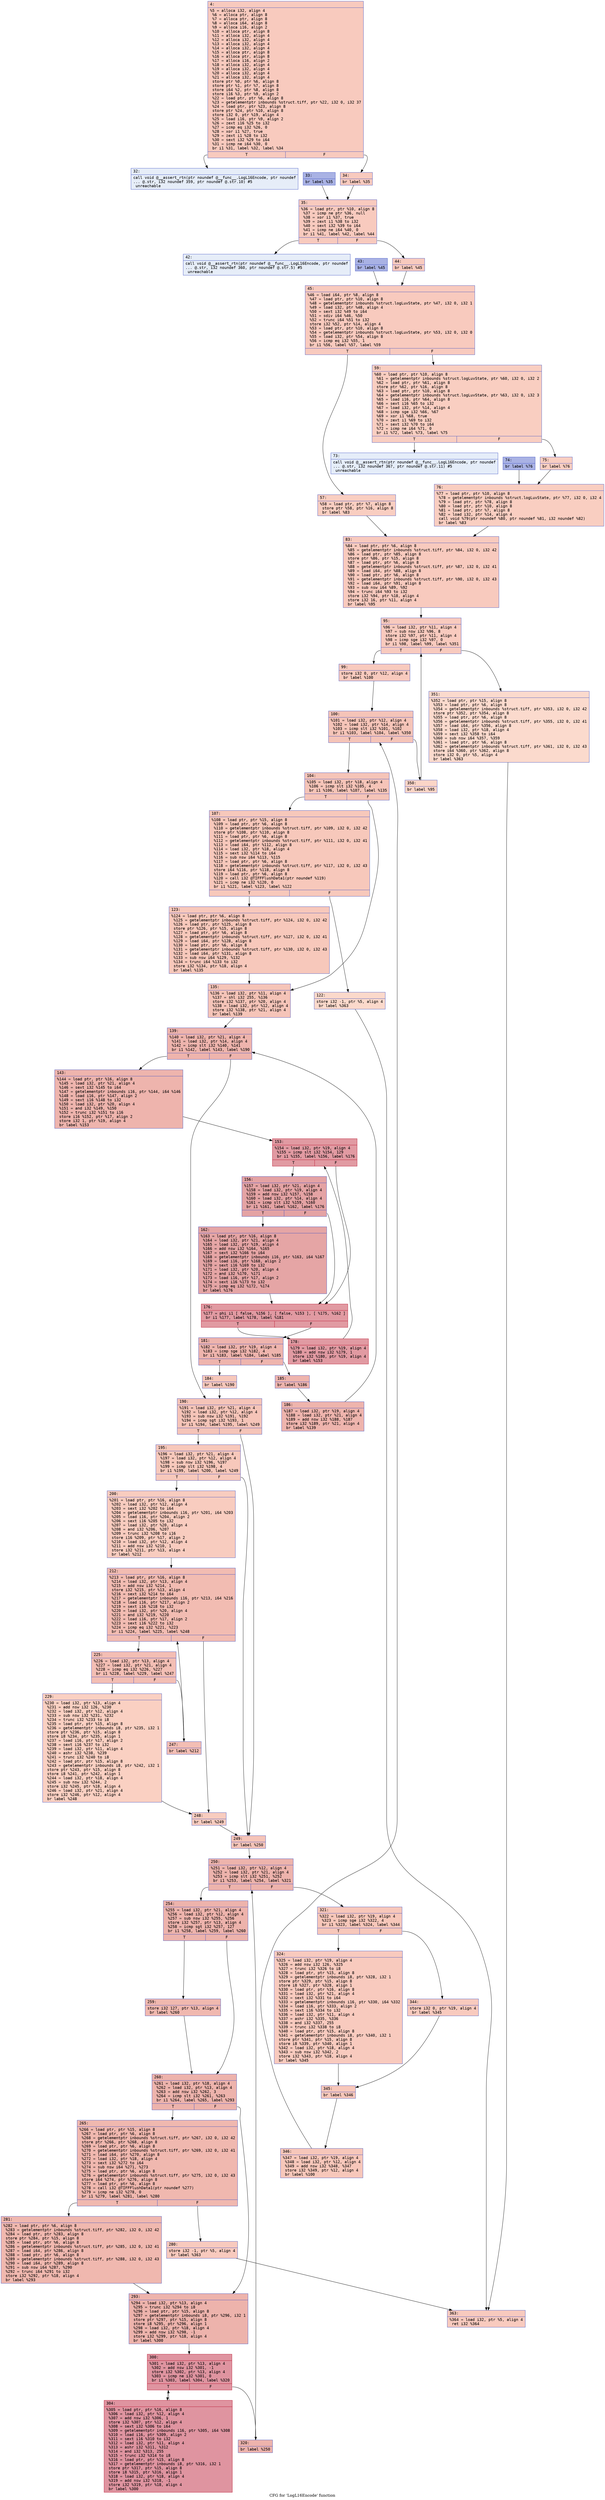 digraph "CFG for 'LogL16Encode' function" {
	label="CFG for 'LogL16Encode' function";

	Node0x600000636fd0 [shape=record,color="#3d50c3ff", style=filled, fillcolor="#ef886b70" fontname="Courier",label="{4:\l|  %5 = alloca i32, align 4\l  %6 = alloca ptr, align 8\l  %7 = alloca ptr, align 8\l  %8 = alloca i64, align 8\l  %9 = alloca i16, align 2\l  %10 = alloca ptr, align 8\l  %11 = alloca i32, align 4\l  %12 = alloca i32, align 4\l  %13 = alloca i32, align 4\l  %14 = alloca i32, align 4\l  %15 = alloca ptr, align 8\l  %16 = alloca ptr, align 8\l  %17 = alloca i16, align 2\l  %18 = alloca i32, align 4\l  %19 = alloca i32, align 4\l  %20 = alloca i32, align 4\l  %21 = alloca i32, align 4\l  store ptr %0, ptr %6, align 8\l  store ptr %1, ptr %7, align 8\l  store i64 %2, ptr %8, align 8\l  store i16 %3, ptr %9, align 2\l  %22 = load ptr, ptr %6, align 8\l  %23 = getelementptr inbounds %struct.tiff, ptr %22, i32 0, i32 37\l  %24 = load ptr, ptr %23, align 8\l  store ptr %24, ptr %10, align 8\l  store i32 0, ptr %19, align 4\l  %25 = load i16, ptr %9, align 2\l  %26 = zext i16 %25 to i32\l  %27 = icmp eq i32 %26, 0\l  %28 = xor i1 %27, true\l  %29 = zext i1 %28 to i32\l  %30 = sext i32 %29 to i64\l  %31 = icmp ne i64 %30, 0\l  br i1 %31, label %32, label %34\l|{<s0>T|<s1>F}}"];
	Node0x600000636fd0:s0 -> Node0x600000637020[tooltip="4 -> 32\nProbability 0.00%" ];
	Node0x600000636fd0:s1 -> Node0x6000006370c0[tooltip="4 -> 34\nProbability 100.00%" ];
	Node0x600000637020 [shape=record,color="#3d50c3ff", style=filled, fillcolor="#c7d7f070" fontname="Courier",label="{32:\l|  call void @__assert_rtn(ptr noundef @__func__.LogL16Encode, ptr noundef\l... @.str, i32 noundef 359, ptr noundef @.str.10) #5\l  unreachable\l}"];
	Node0x600000637070 [shape=record,color="#3d50c3ff", style=filled, fillcolor="#3d50c370" fontname="Courier",label="{33:\l|  br label %35\l}"];
	Node0x600000637070 -> Node0x600000637110[tooltip="33 -> 35\nProbability 100.00%" ];
	Node0x6000006370c0 [shape=record,color="#3d50c3ff", style=filled, fillcolor="#ef886b70" fontname="Courier",label="{34:\l|  br label %35\l}"];
	Node0x6000006370c0 -> Node0x600000637110[tooltip="34 -> 35\nProbability 100.00%" ];
	Node0x600000637110 [shape=record,color="#3d50c3ff", style=filled, fillcolor="#ef886b70" fontname="Courier",label="{35:\l|  %36 = load ptr, ptr %10, align 8\l  %37 = icmp ne ptr %36, null\l  %38 = xor i1 %37, true\l  %39 = zext i1 %38 to i32\l  %40 = sext i32 %39 to i64\l  %41 = icmp ne i64 %40, 0\l  br i1 %41, label %42, label %44\l|{<s0>T|<s1>F}}"];
	Node0x600000637110:s0 -> Node0x600000637160[tooltip="35 -> 42\nProbability 0.00%" ];
	Node0x600000637110:s1 -> Node0x600000637200[tooltip="35 -> 44\nProbability 100.00%" ];
	Node0x600000637160 [shape=record,color="#3d50c3ff", style=filled, fillcolor="#c7d7f070" fontname="Courier",label="{42:\l|  call void @__assert_rtn(ptr noundef @__func__.LogL16Encode, ptr noundef\l... @.str, i32 noundef 360, ptr noundef @.str.5) #5\l  unreachable\l}"];
	Node0x6000006371b0 [shape=record,color="#3d50c3ff", style=filled, fillcolor="#3d50c370" fontname="Courier",label="{43:\l|  br label %45\l}"];
	Node0x6000006371b0 -> Node0x600000637250[tooltip="43 -> 45\nProbability 100.00%" ];
	Node0x600000637200 [shape=record,color="#3d50c3ff", style=filled, fillcolor="#ef886b70" fontname="Courier",label="{44:\l|  br label %45\l}"];
	Node0x600000637200 -> Node0x600000637250[tooltip="44 -> 45\nProbability 100.00%" ];
	Node0x600000637250 [shape=record,color="#3d50c3ff", style=filled, fillcolor="#ef886b70" fontname="Courier",label="{45:\l|  %46 = load i64, ptr %8, align 8\l  %47 = load ptr, ptr %10, align 8\l  %48 = getelementptr inbounds %struct.logLuvState, ptr %47, i32 0, i32 1\l  %49 = load i32, ptr %48, align 4\l  %50 = sext i32 %49 to i64\l  %51 = sdiv i64 %46, %50\l  %52 = trunc i64 %51 to i32\l  store i32 %52, ptr %14, align 4\l  %53 = load ptr, ptr %10, align 8\l  %54 = getelementptr inbounds %struct.logLuvState, ptr %53, i32 0, i32 0\l  %55 = load i32, ptr %54, align 8\l  %56 = icmp eq i32 %55, 1\l  br i1 %56, label %57, label %59\l|{<s0>T|<s1>F}}"];
	Node0x600000637250:s0 -> Node0x6000006372a0[tooltip="45 -> 57\nProbability 50.00%" ];
	Node0x600000637250:s1 -> Node0x6000006372f0[tooltip="45 -> 59\nProbability 50.00%" ];
	Node0x6000006372a0 [shape=record,color="#3d50c3ff", style=filled, fillcolor="#f2907270" fontname="Courier",label="{57:\l|  %58 = load ptr, ptr %7, align 8\l  store ptr %58, ptr %16, align 8\l  br label %83\l}"];
	Node0x6000006372a0 -> Node0x600000637480[tooltip="57 -> 83\nProbability 100.00%" ];
	Node0x6000006372f0 [shape=record,color="#3d50c3ff", style=filled, fillcolor="#f2907270" fontname="Courier",label="{59:\l|  %60 = load ptr, ptr %10, align 8\l  %61 = getelementptr inbounds %struct.logLuvState, ptr %60, i32 0, i32 2\l  %62 = load ptr, ptr %61, align 8\l  store ptr %62, ptr %16, align 8\l  %63 = load ptr, ptr %10, align 8\l  %64 = getelementptr inbounds %struct.logLuvState, ptr %63, i32 0, i32 3\l  %65 = load i16, ptr %64, align 8\l  %66 = sext i16 %65 to i32\l  %67 = load i32, ptr %14, align 4\l  %68 = icmp sge i32 %66, %67\l  %69 = xor i1 %68, true\l  %70 = zext i1 %69 to i32\l  %71 = sext i32 %70 to i64\l  %72 = icmp ne i64 %71, 0\l  br i1 %72, label %73, label %75\l|{<s0>T|<s1>F}}"];
	Node0x6000006372f0:s0 -> Node0x600000637340[tooltip="59 -> 73\nProbability 0.00%" ];
	Node0x6000006372f0:s1 -> Node0x6000006373e0[tooltip="59 -> 75\nProbability 100.00%" ];
	Node0x600000637340 [shape=record,color="#3d50c3ff", style=filled, fillcolor="#c5d6f270" fontname="Courier",label="{73:\l|  call void @__assert_rtn(ptr noundef @__func__.LogL16Encode, ptr noundef\l... @.str, i32 noundef 367, ptr noundef @.str.11) #5\l  unreachable\l}"];
	Node0x600000637390 [shape=record,color="#3d50c3ff", style=filled, fillcolor="#3d50c370" fontname="Courier",label="{74:\l|  br label %76\l}"];
	Node0x600000637390 -> Node0x600000637430[tooltip="74 -> 76\nProbability 100.00%" ];
	Node0x6000006373e0 [shape=record,color="#3d50c3ff", style=filled, fillcolor="#f2907270" fontname="Courier",label="{75:\l|  br label %76\l}"];
	Node0x6000006373e0 -> Node0x600000637430[tooltip="75 -> 76\nProbability 100.00%" ];
	Node0x600000637430 [shape=record,color="#3d50c3ff", style=filled, fillcolor="#f2907270" fontname="Courier",label="{76:\l|  %77 = load ptr, ptr %10, align 8\l  %78 = getelementptr inbounds %struct.logLuvState, ptr %77, i32 0, i32 4\l  %79 = load ptr, ptr %78, align 8\l  %80 = load ptr, ptr %10, align 8\l  %81 = load ptr, ptr %7, align 8\l  %82 = load i32, ptr %14, align 4\l  call void %79(ptr noundef %80, ptr noundef %81, i32 noundef %82)\l  br label %83\l}"];
	Node0x600000637430 -> Node0x600000637480[tooltip="76 -> 83\nProbability 100.00%" ];
	Node0x600000637480 [shape=record,color="#3d50c3ff", style=filled, fillcolor="#ef886b70" fontname="Courier",label="{83:\l|  %84 = load ptr, ptr %6, align 8\l  %85 = getelementptr inbounds %struct.tiff, ptr %84, i32 0, i32 42\l  %86 = load ptr, ptr %85, align 8\l  store ptr %86, ptr %15, align 8\l  %87 = load ptr, ptr %6, align 8\l  %88 = getelementptr inbounds %struct.tiff, ptr %87, i32 0, i32 41\l  %89 = load i64, ptr %88, align 8\l  %90 = load ptr, ptr %6, align 8\l  %91 = getelementptr inbounds %struct.tiff, ptr %90, i32 0, i32 43\l  %92 = load i64, ptr %91, align 8\l  %93 = sub nsw i64 %89, %92\l  %94 = trunc i64 %93 to i32\l  store i32 %94, ptr %18, align 4\l  store i32 16, ptr %11, align 4\l  br label %95\l}"];
	Node0x600000637480 -> Node0x6000006374d0[tooltip="83 -> 95\nProbability 100.00%" ];
	Node0x6000006374d0 [shape=record,color="#3d50c3ff", style=filled, fillcolor="#ef886b70" fontname="Courier",label="{95:\l|  %96 = load i32, ptr %11, align 4\l  %97 = sub nsw i32 %96, 8\l  store i32 %97, ptr %11, align 4\l  %98 = icmp sge i32 %97, 0\l  br i1 %98, label %99, label %351\l|{<s0>T|<s1>F}}"];
	Node0x6000006374d0:s0 -> Node0x600000637520[tooltip="95 -> 99\nProbability 96.88%" ];
	Node0x6000006374d0:s1 -> Node0x600000638320[tooltip="95 -> 351\nProbability 3.12%" ];
	Node0x600000637520 [shape=record,color="#3d50c3ff", style=filled, fillcolor="#ef886b70" fontname="Courier",label="{99:\l|  store i32 0, ptr %12, align 4\l  br label %100\l}"];
	Node0x600000637520 -> Node0x600000637570[tooltip="99 -> 100\nProbability 100.00%" ];
	Node0x600000637570 [shape=record,color="#3d50c3ff", style=filled, fillcolor="#e97a5f70" fontname="Courier",label="{100:\l|  %101 = load i32, ptr %12, align 4\l  %102 = load i32, ptr %14, align 4\l  %103 = icmp slt i32 %101, %102\l  br i1 %103, label %104, label %350\l|{<s0>T|<s1>F}}"];
	Node0x600000637570:s0 -> Node0x6000006375c0[tooltip="100 -> 104\nProbability 96.88%" ];
	Node0x600000637570:s1 -> Node0x6000006382d0[tooltip="100 -> 350\nProbability 3.12%" ];
	Node0x6000006375c0 [shape=record,color="#3d50c3ff", style=filled, fillcolor="#e97a5f70" fontname="Courier",label="{104:\l|  %105 = load i32, ptr %18, align 4\l  %106 = icmp slt i32 %105, 4\l  br i1 %106, label %107, label %135\l|{<s0>T|<s1>F}}"];
	Node0x6000006375c0:s0 -> Node0x600000637610[tooltip="104 -> 107\nProbability 50.00%" ];
	Node0x6000006375c0:s1 -> Node0x600000637700[tooltip="104 -> 135\nProbability 50.00%" ];
	Node0x600000637610 [shape=record,color="#3d50c3ff", style=filled, fillcolor="#ed836670" fontname="Courier",label="{107:\l|  %108 = load ptr, ptr %15, align 8\l  %109 = load ptr, ptr %6, align 8\l  %110 = getelementptr inbounds %struct.tiff, ptr %109, i32 0, i32 42\l  store ptr %108, ptr %110, align 8\l  %111 = load ptr, ptr %6, align 8\l  %112 = getelementptr inbounds %struct.tiff, ptr %111, i32 0, i32 41\l  %113 = load i64, ptr %112, align 8\l  %114 = load i32, ptr %18, align 4\l  %115 = sext i32 %114 to i64\l  %116 = sub nsw i64 %113, %115\l  %117 = load ptr, ptr %6, align 8\l  %118 = getelementptr inbounds %struct.tiff, ptr %117, i32 0, i32 43\l  store i64 %116, ptr %118, align 8\l  %119 = load ptr, ptr %6, align 8\l  %120 = call i32 @TIFFFlushData1(ptr noundef %119)\l  %121 = icmp ne i32 %120, 0\l  br i1 %121, label %123, label %122\l|{<s0>T|<s1>F}}"];
	Node0x600000637610:s0 -> Node0x6000006376b0[tooltip="107 -> 123\nProbability 96.88%" ];
	Node0x600000637610:s1 -> Node0x600000637660[tooltip="107 -> 122\nProbability 3.12%" ];
	Node0x600000637660 [shape=record,color="#3d50c3ff", style=filled, fillcolor="#f7a88970" fontname="Courier",label="{122:\l|  store i32 -1, ptr %5, align 4\l  br label %363\l}"];
	Node0x600000637660 -> Node0x600000638370[tooltip="122 -> 363\nProbability 100.00%" ];
	Node0x6000006376b0 [shape=record,color="#3d50c3ff", style=filled, fillcolor="#ed836670" fontname="Courier",label="{123:\l|  %124 = load ptr, ptr %6, align 8\l  %125 = getelementptr inbounds %struct.tiff, ptr %124, i32 0, i32 42\l  %126 = load ptr, ptr %125, align 8\l  store ptr %126, ptr %15, align 8\l  %127 = load ptr, ptr %6, align 8\l  %128 = getelementptr inbounds %struct.tiff, ptr %127, i32 0, i32 41\l  %129 = load i64, ptr %128, align 8\l  %130 = load ptr, ptr %6, align 8\l  %131 = getelementptr inbounds %struct.tiff, ptr %130, i32 0, i32 43\l  %132 = load i64, ptr %131, align 8\l  %133 = sub nsw i64 %129, %132\l  %134 = trunc i64 %133 to i32\l  store i32 %134, ptr %18, align 4\l  br label %135\l}"];
	Node0x6000006376b0 -> Node0x600000637700[tooltip="123 -> 135\nProbability 100.00%" ];
	Node0x600000637700 [shape=record,color="#3d50c3ff", style=filled, fillcolor="#e97a5f70" fontname="Courier",label="{135:\l|  %136 = load i32, ptr %11, align 4\l  %137 = shl i32 255, %136\l  store i32 %137, ptr %20, align 4\l  %138 = load i32, ptr %12, align 4\l  store i32 %138, ptr %21, align 4\l  br label %139\l}"];
	Node0x600000637700 -> Node0x600000637750[tooltip="135 -> 139\nProbability 100.00%" ];
	Node0x600000637750 [shape=record,color="#3d50c3ff", style=filled, fillcolor="#d8564670" fontname="Courier",label="{139:\l|  %140 = load i32, ptr %21, align 4\l  %141 = load i32, ptr %14, align 4\l  %142 = icmp slt i32 %140, %141\l  br i1 %142, label %143, label %190\l|{<s0>T|<s1>F}}"];
	Node0x600000637750:s0 -> Node0x6000006377a0[tooltip="139 -> 143\nProbability 96.88%" ];
	Node0x600000637750:s1 -> Node0x600000637ac0[tooltip="139 -> 190\nProbability 3.12%" ];
	Node0x6000006377a0 [shape=record,color="#3d50c3ff", style=filled, fillcolor="#d8564670" fontname="Courier",label="{143:\l|  %144 = load ptr, ptr %16, align 8\l  %145 = load i32, ptr %21, align 4\l  %146 = sext i32 %145 to i64\l  %147 = getelementptr inbounds i16, ptr %144, i64 %146\l  %148 = load i16, ptr %147, align 2\l  %149 = sext i16 %148 to i32\l  %150 = load i32, ptr %20, align 4\l  %151 = and i32 %149, %150\l  %152 = trunc i32 %151 to i16\l  store i16 %152, ptr %17, align 2\l  store i32 1, ptr %19, align 4\l  br label %153\l}"];
	Node0x6000006377a0 -> Node0x6000006377f0[tooltip="143 -> 153\nProbability 100.00%" ];
	Node0x6000006377f0 [shape=record,color="#b70d28ff", style=filled, fillcolor="#bb1b2c70" fontname="Courier",label="{153:\l|  %154 = load i32, ptr %19, align 4\l  %155 = icmp slt i32 %154, 129\l  br i1 %155, label %156, label %176\l|{<s0>T|<s1>F}}"];
	Node0x6000006377f0:s0 -> Node0x600000637840[tooltip="153 -> 156\nProbability 50.00%" ];
	Node0x6000006377f0:s1 -> Node0x6000006378e0[tooltip="153 -> 176\nProbability 50.00%" ];
	Node0x600000637840 [shape=record,color="#3d50c3ff", style=filled, fillcolor="#c32e3170" fontname="Courier",label="{156:\l|  %157 = load i32, ptr %21, align 4\l  %158 = load i32, ptr %19, align 4\l  %159 = add nsw i32 %157, %158\l  %160 = load i32, ptr %14, align 4\l  %161 = icmp slt i32 %159, %160\l  br i1 %161, label %162, label %176\l|{<s0>T|<s1>F}}"];
	Node0x600000637840:s0 -> Node0x600000637890[tooltip="156 -> 162\nProbability 50.00%" ];
	Node0x600000637840:s1 -> Node0x6000006378e0[tooltip="156 -> 176\nProbability 50.00%" ];
	Node0x600000637890 [shape=record,color="#3d50c3ff", style=filled, fillcolor="#c5333470" fontname="Courier",label="{162:\l|  %163 = load ptr, ptr %16, align 8\l  %164 = load i32, ptr %21, align 4\l  %165 = load i32, ptr %19, align 4\l  %166 = add nsw i32 %164, %165\l  %167 = sext i32 %166 to i64\l  %168 = getelementptr inbounds i16, ptr %163, i64 %167\l  %169 = load i16, ptr %168, align 2\l  %170 = sext i16 %169 to i32\l  %171 = load i32, ptr %20, align 4\l  %172 = and i32 %170, %171\l  %173 = load i16, ptr %17, align 2\l  %174 = sext i16 %173 to i32\l  %175 = icmp eq i32 %172, %174\l  br label %176\l}"];
	Node0x600000637890 -> Node0x6000006378e0[tooltip="162 -> 176\nProbability 100.00%" ];
	Node0x6000006378e0 [shape=record,color="#b70d28ff", style=filled, fillcolor="#bb1b2c70" fontname="Courier",label="{176:\l|  %177 = phi i1 [ false, %156 ], [ false, %153 ], [ %175, %162 ]\l  br i1 %177, label %178, label %181\l|{<s0>T|<s1>F}}"];
	Node0x6000006378e0:s0 -> Node0x600000637930[tooltip="176 -> 178\nProbability 96.88%" ];
	Node0x6000006378e0:s1 -> Node0x600000637980[tooltip="176 -> 181\nProbability 3.12%" ];
	Node0x600000637930 [shape=record,color="#b70d28ff", style=filled, fillcolor="#bb1b2c70" fontname="Courier",label="{178:\l|  %179 = load i32, ptr %19, align 4\l  %180 = add nsw i32 %179, 1\l  store i32 %180, ptr %19, align 4\l  br label %153\l}"];
	Node0x600000637930 -> Node0x6000006377f0[tooltip="178 -> 153\nProbability 100.00%" ];
	Node0x600000637980 [shape=record,color="#3d50c3ff", style=filled, fillcolor="#d8564670" fontname="Courier",label="{181:\l|  %182 = load i32, ptr %19, align 4\l  %183 = icmp sge i32 %182, 4\l  br i1 %183, label %184, label %185\l|{<s0>T|<s1>F}}"];
	Node0x600000637980:s0 -> Node0x6000006379d0[tooltip="181 -> 184\nProbability 3.12%" ];
	Node0x600000637980:s1 -> Node0x600000637a20[tooltip="181 -> 185\nProbability 96.88%" ];
	Node0x6000006379d0 [shape=record,color="#3d50c3ff", style=filled, fillcolor="#ed836670" fontname="Courier",label="{184:\l|  br label %190\l}"];
	Node0x6000006379d0 -> Node0x600000637ac0[tooltip="184 -> 190\nProbability 100.00%" ];
	Node0x600000637a20 [shape=record,color="#3d50c3ff", style=filled, fillcolor="#d8564670" fontname="Courier",label="{185:\l|  br label %186\l}"];
	Node0x600000637a20 -> Node0x600000637a70[tooltip="185 -> 186\nProbability 100.00%" ];
	Node0x600000637a70 [shape=record,color="#3d50c3ff", style=filled, fillcolor="#d8564670" fontname="Courier",label="{186:\l|  %187 = load i32, ptr %19, align 4\l  %188 = load i32, ptr %21, align 4\l  %189 = add nsw i32 %188, %187\l  store i32 %189, ptr %21, align 4\l  br label %139\l}"];
	Node0x600000637a70 -> Node0x600000637750[tooltip="186 -> 139\nProbability 100.00%" ];
	Node0x600000637ac0 [shape=record,color="#3d50c3ff", style=filled, fillcolor="#e97a5f70" fontname="Courier",label="{190:\l|  %191 = load i32, ptr %21, align 4\l  %192 = load i32, ptr %12, align 4\l  %193 = sub nsw i32 %191, %192\l  %194 = icmp sgt i32 %193, 1\l  br i1 %194, label %195, label %249\l|{<s0>T|<s1>F}}"];
	Node0x600000637ac0:s0 -> Node0x600000637b10[tooltip="190 -> 195\nProbability 50.00%" ];
	Node0x600000637ac0:s1 -> Node0x600000637d40[tooltip="190 -> 249\nProbability 50.00%" ];
	Node0x600000637b10 [shape=record,color="#3d50c3ff", style=filled, fillcolor="#ed836670" fontname="Courier",label="{195:\l|  %196 = load i32, ptr %21, align 4\l  %197 = load i32, ptr %12, align 4\l  %198 = sub nsw i32 %196, %197\l  %199 = icmp slt i32 %198, 4\l  br i1 %199, label %200, label %249\l|{<s0>T|<s1>F}}"];
	Node0x600000637b10:s0 -> Node0x600000637b60[tooltip="195 -> 200\nProbability 50.00%" ];
	Node0x600000637b10:s1 -> Node0x600000637d40[tooltip="195 -> 249\nProbability 50.00%" ];
	Node0x600000637b60 [shape=record,color="#3d50c3ff", style=filled, fillcolor="#f08b6e70" fontname="Courier",label="{200:\l|  %201 = load ptr, ptr %16, align 8\l  %202 = load i32, ptr %12, align 4\l  %203 = sext i32 %202 to i64\l  %204 = getelementptr inbounds i16, ptr %201, i64 %203\l  %205 = load i16, ptr %204, align 2\l  %206 = sext i16 %205 to i32\l  %207 = load i32, ptr %20, align 4\l  %208 = and i32 %206, %207\l  %209 = trunc i32 %208 to i16\l  store i16 %209, ptr %17, align 2\l  %210 = load i32, ptr %12, align 4\l  %211 = add nsw i32 %210, 1\l  store i32 %211, ptr %13, align 4\l  br label %212\l}"];
	Node0x600000637b60 -> Node0x600000637bb0[tooltip="200 -> 212\nProbability 100.00%" ];
	Node0x600000637bb0 [shape=record,color="#3d50c3ff", style=filled, fillcolor="#e1675170" fontname="Courier",label="{212:\l|  %213 = load ptr, ptr %16, align 8\l  %214 = load i32, ptr %13, align 4\l  %215 = add nsw i32 %214, 1\l  store i32 %215, ptr %13, align 4\l  %216 = sext i32 %214 to i64\l  %217 = getelementptr inbounds i16, ptr %213, i64 %216\l  %218 = load i16, ptr %217, align 2\l  %219 = sext i16 %218 to i32\l  %220 = load i32, ptr %20, align 4\l  %221 = and i32 %219, %220\l  %222 = load i16, ptr %17, align 2\l  %223 = sext i16 %222 to i32\l  %224 = icmp eq i32 %221, %223\l  br i1 %224, label %225, label %248\l|{<s0>T|<s1>F}}"];
	Node0x600000637bb0:s0 -> Node0x600000637c00[tooltip="212 -> 225\nProbability 96.88%" ];
	Node0x600000637bb0:s1 -> Node0x600000637cf0[tooltip="212 -> 248\nProbability 3.12%" ];
	Node0x600000637c00 [shape=record,color="#3d50c3ff", style=filled, fillcolor="#e36c5570" fontname="Courier",label="{225:\l|  %226 = load i32, ptr %13, align 4\l  %227 = load i32, ptr %21, align 4\l  %228 = icmp eq i32 %226, %227\l  br i1 %228, label %229, label %247\l|{<s0>T|<s1>F}}"];
	Node0x600000637c00:s0 -> Node0x600000637c50[tooltip="225 -> 229\nProbability 3.12%" ];
	Node0x600000637c00:s1 -> Node0x600000637ca0[tooltip="225 -> 247\nProbability 96.88%" ];
	Node0x600000637c50 [shape=record,color="#3d50c3ff", style=filled, fillcolor="#f3947570" fontname="Courier",label="{229:\l|  %230 = load i32, ptr %13, align 4\l  %231 = add nsw i32 126, %230\l  %232 = load i32, ptr %12, align 4\l  %233 = sub nsw i32 %231, %232\l  %234 = trunc i32 %233 to i8\l  %235 = load ptr, ptr %15, align 8\l  %236 = getelementptr inbounds i8, ptr %235, i32 1\l  store ptr %236, ptr %15, align 8\l  store i8 %234, ptr %235, align 1\l  %237 = load i16, ptr %17, align 2\l  %238 = sext i16 %237 to i32\l  %239 = load i32, ptr %11, align 4\l  %240 = ashr i32 %238, %239\l  %241 = trunc i32 %240 to i8\l  %242 = load ptr, ptr %15, align 8\l  %243 = getelementptr inbounds i8, ptr %242, i32 1\l  store ptr %243, ptr %15, align 8\l  store i8 %241, ptr %242, align 1\l  %244 = load i32, ptr %18, align 4\l  %245 = sub nsw i32 %244, 2\l  store i32 %245, ptr %18, align 4\l  %246 = load i32, ptr %21, align 4\l  store i32 %246, ptr %12, align 4\l  br label %248\l}"];
	Node0x600000637c50 -> Node0x600000637cf0[tooltip="229 -> 248\nProbability 100.00%" ];
	Node0x600000637ca0 [shape=record,color="#3d50c3ff", style=filled, fillcolor="#e36c5570" fontname="Courier",label="{247:\l|  br label %212\l}"];
	Node0x600000637ca0 -> Node0x600000637bb0[tooltip="247 -> 212\nProbability 100.00%" ];
	Node0x600000637cf0 [shape=record,color="#3d50c3ff", style=filled, fillcolor="#f08b6e70" fontname="Courier",label="{248:\l|  br label %249\l}"];
	Node0x600000637cf0 -> Node0x600000637d40[tooltip="248 -> 249\nProbability 100.00%" ];
	Node0x600000637d40 [shape=record,color="#3d50c3ff", style=filled, fillcolor="#e97a5f70" fontname="Courier",label="{249:\l|  br label %250\l}"];
	Node0x600000637d40 -> Node0x600000637d90[tooltip="249 -> 250\nProbability 100.00%" ];
	Node0x600000637d90 [shape=record,color="#3d50c3ff", style=filled, fillcolor="#d6524470" fontname="Courier",label="{250:\l|  %251 = load i32, ptr %12, align 4\l  %252 = load i32, ptr %21, align 4\l  %253 = icmp slt i32 %251, %252\l  br i1 %253, label %254, label %321\l|{<s0>T|<s1>F}}"];
	Node0x600000637d90:s0 -> Node0x600000637de0[tooltip="250 -> 254\nProbability 96.88%" ];
	Node0x600000637d90:s1 -> Node0x600000638140[tooltip="250 -> 321\nProbability 3.12%" ];
	Node0x600000637de0 [shape=record,color="#3d50c3ff", style=filled, fillcolor="#d6524470" fontname="Courier",label="{254:\l|  %255 = load i32, ptr %21, align 4\l  %256 = load i32, ptr %12, align 4\l  %257 = sub nsw i32 %255, %256\l  store i32 %257, ptr %13, align 4\l  %258 = icmp sgt i32 %257, 127\l  br i1 %258, label %259, label %260\l|{<s0>T|<s1>F}}"];
	Node0x600000637de0:s0 -> Node0x600000637e30[tooltip="254 -> 259\nProbability 50.00%" ];
	Node0x600000637de0:s1 -> Node0x600000637e80[tooltip="254 -> 260\nProbability 50.00%" ];
	Node0x600000637e30 [shape=record,color="#3d50c3ff", style=filled, fillcolor="#dc5d4a70" fontname="Courier",label="{259:\l|  store i32 127, ptr %13, align 4\l  br label %260\l}"];
	Node0x600000637e30 -> Node0x600000637e80[tooltip="259 -> 260\nProbability 100.00%" ];
	Node0x600000637e80 [shape=record,color="#3d50c3ff", style=filled, fillcolor="#d6524470" fontname="Courier",label="{260:\l|  %261 = load i32, ptr %18, align 4\l  %262 = load i32, ptr %13, align 4\l  %263 = add nsw i32 %262, 3\l  %264 = icmp slt i32 %261, %263\l  br i1 %264, label %265, label %293\l|{<s0>T|<s1>F}}"];
	Node0x600000637e80:s0 -> Node0x600000637ed0[tooltip="260 -> 265\nProbability 50.00%" ];
	Node0x600000637e80:s1 -> Node0x600000638000[tooltip="260 -> 293\nProbability 50.00%" ];
	Node0x600000637ed0 [shape=record,color="#3d50c3ff", style=filled, fillcolor="#dc5d4a70" fontname="Courier",label="{265:\l|  %266 = load ptr, ptr %15, align 8\l  %267 = load ptr, ptr %6, align 8\l  %268 = getelementptr inbounds %struct.tiff, ptr %267, i32 0, i32 42\l  store ptr %266, ptr %268, align 8\l  %269 = load ptr, ptr %6, align 8\l  %270 = getelementptr inbounds %struct.tiff, ptr %269, i32 0, i32 41\l  %271 = load i64, ptr %270, align 8\l  %272 = load i32, ptr %18, align 4\l  %273 = sext i32 %272 to i64\l  %274 = sub nsw i64 %271, %273\l  %275 = load ptr, ptr %6, align 8\l  %276 = getelementptr inbounds %struct.tiff, ptr %275, i32 0, i32 43\l  store i64 %274, ptr %276, align 8\l  %277 = load ptr, ptr %6, align 8\l  %278 = call i32 @TIFFFlushData1(ptr noundef %277)\l  %279 = icmp ne i32 %278, 0\l  br i1 %279, label %281, label %280\l|{<s0>T|<s1>F}}"];
	Node0x600000637ed0:s0 -> Node0x600000637f70[tooltip="265 -> 281\nProbability 96.88%" ];
	Node0x600000637ed0:s1 -> Node0x600000637f20[tooltip="265 -> 280\nProbability 3.12%" ];
	Node0x600000637f20 [shape=record,color="#3d50c3ff", style=filled, fillcolor="#ef886b70" fontname="Courier",label="{280:\l|  store i32 -1, ptr %5, align 4\l  br label %363\l}"];
	Node0x600000637f20 -> Node0x600000638370[tooltip="280 -> 363\nProbability 100.00%" ];
	Node0x600000637f70 [shape=record,color="#3d50c3ff", style=filled, fillcolor="#dc5d4a70" fontname="Courier",label="{281:\l|  %282 = load ptr, ptr %6, align 8\l  %283 = getelementptr inbounds %struct.tiff, ptr %282, i32 0, i32 42\l  %284 = load ptr, ptr %283, align 8\l  store ptr %284, ptr %15, align 8\l  %285 = load ptr, ptr %6, align 8\l  %286 = getelementptr inbounds %struct.tiff, ptr %285, i32 0, i32 41\l  %287 = load i64, ptr %286, align 8\l  %288 = load ptr, ptr %6, align 8\l  %289 = getelementptr inbounds %struct.tiff, ptr %288, i32 0, i32 43\l  %290 = load i64, ptr %289, align 8\l  %291 = sub nsw i64 %287, %290\l  %292 = trunc i64 %291 to i32\l  store i32 %292, ptr %18, align 4\l  br label %293\l}"];
	Node0x600000637f70 -> Node0x600000638000[tooltip="281 -> 293\nProbability 100.00%" ];
	Node0x600000638000 [shape=record,color="#3d50c3ff", style=filled, fillcolor="#d6524470" fontname="Courier",label="{293:\l|  %294 = load i32, ptr %13, align 4\l  %295 = trunc i32 %294 to i8\l  %296 = load ptr, ptr %15, align 8\l  %297 = getelementptr inbounds i8, ptr %296, i32 1\l  store ptr %297, ptr %15, align 8\l  store i8 %295, ptr %296, align 1\l  %298 = load i32, ptr %18, align 4\l  %299 = add nsw i32 %298, -1\l  store i32 %299, ptr %18, align 4\l  br label %300\l}"];
	Node0x600000638000 -> Node0x600000638050[tooltip="293 -> 300\nProbability 100.00%" ];
	Node0x600000638050 [shape=record,color="#b70d28ff", style=filled, fillcolor="#b70d2870" fontname="Courier",label="{300:\l|  %301 = load i32, ptr %13, align 4\l  %302 = add nsw i32 %301, -1\l  store i32 %302, ptr %13, align 4\l  %303 = icmp ne i32 %301, 0\l  br i1 %303, label %304, label %320\l|{<s0>T|<s1>F}}"];
	Node0x600000638050:s0 -> Node0x6000006380a0[tooltip="300 -> 304\nProbability 96.88%" ];
	Node0x600000638050:s1 -> Node0x6000006380f0[tooltip="300 -> 320\nProbability 3.12%" ];
	Node0x6000006380a0 [shape=record,color="#b70d28ff", style=filled, fillcolor="#b70d2870" fontname="Courier",label="{304:\l|  %305 = load ptr, ptr %16, align 8\l  %306 = load i32, ptr %12, align 4\l  %307 = add nsw i32 %306, 1\l  store i32 %307, ptr %12, align 4\l  %308 = sext i32 %306 to i64\l  %309 = getelementptr inbounds i16, ptr %305, i64 %308\l  %310 = load i16, ptr %309, align 2\l  %311 = sext i16 %310 to i32\l  %312 = load i32, ptr %11, align 4\l  %313 = ashr i32 %311, %312\l  %314 = and i32 %313, 255\l  %315 = trunc i32 %314 to i8\l  %316 = load ptr, ptr %15, align 8\l  %317 = getelementptr inbounds i8, ptr %316, i32 1\l  store ptr %317, ptr %15, align 8\l  store i8 %315, ptr %316, align 1\l  %318 = load i32, ptr %18, align 4\l  %319 = add nsw i32 %318, -1\l  store i32 %319, ptr %18, align 4\l  br label %300\l}"];
	Node0x6000006380a0 -> Node0x600000638050[tooltip="304 -> 300\nProbability 100.00%" ];
	Node0x6000006380f0 [shape=record,color="#3d50c3ff", style=filled, fillcolor="#d6524470" fontname="Courier",label="{320:\l|  br label %250\l}"];
	Node0x6000006380f0 -> Node0x600000637d90[tooltip="320 -> 250\nProbability 100.00%" ];
	Node0x600000638140 [shape=record,color="#3d50c3ff", style=filled, fillcolor="#ec7f6370" fontname="Courier",label="{321:\l|  %322 = load i32, ptr %19, align 4\l  %323 = icmp sge i32 %322, 4\l  br i1 %323, label %324, label %344\l|{<s0>T|<s1>F}}"];
	Node0x600000638140:s0 -> Node0x600000638190[tooltip="321 -> 324\nProbability 50.00%" ];
	Node0x600000638140:s1 -> Node0x6000006381e0[tooltip="321 -> 344\nProbability 50.00%" ];
	Node0x600000638190 [shape=record,color="#3d50c3ff", style=filled, fillcolor="#ef886b70" fontname="Courier",label="{324:\l|  %325 = load i32, ptr %19, align 4\l  %326 = add nsw i32 126, %325\l  %327 = trunc i32 %326 to i8\l  %328 = load ptr, ptr %15, align 8\l  %329 = getelementptr inbounds i8, ptr %328, i32 1\l  store ptr %329, ptr %15, align 8\l  store i8 %327, ptr %328, align 1\l  %330 = load ptr, ptr %16, align 8\l  %331 = load i32, ptr %21, align 4\l  %332 = sext i32 %331 to i64\l  %333 = getelementptr inbounds i16, ptr %330, i64 %332\l  %334 = load i16, ptr %333, align 2\l  %335 = sext i16 %334 to i32\l  %336 = load i32, ptr %11, align 4\l  %337 = ashr i32 %335, %336\l  %338 = and i32 %337, 255\l  %339 = trunc i32 %338 to i8\l  %340 = load ptr, ptr %15, align 8\l  %341 = getelementptr inbounds i8, ptr %340, i32 1\l  store ptr %341, ptr %15, align 8\l  store i8 %339, ptr %340, align 1\l  %342 = load i32, ptr %18, align 4\l  %343 = sub nsw i32 %342, 2\l  store i32 %343, ptr %18, align 4\l  br label %345\l}"];
	Node0x600000638190 -> Node0x600000638230[tooltip="324 -> 345\nProbability 100.00%" ];
	Node0x6000006381e0 [shape=record,color="#3d50c3ff", style=filled, fillcolor="#ef886b70" fontname="Courier",label="{344:\l|  store i32 0, ptr %19, align 4\l  br label %345\l}"];
	Node0x6000006381e0 -> Node0x600000638230[tooltip="344 -> 345\nProbability 100.00%" ];
	Node0x600000638230 [shape=record,color="#3d50c3ff", style=filled, fillcolor="#ec7f6370" fontname="Courier",label="{345:\l|  br label %346\l}"];
	Node0x600000638230 -> Node0x600000638280[tooltip="345 -> 346\nProbability 100.00%" ];
	Node0x600000638280 [shape=record,color="#3d50c3ff", style=filled, fillcolor="#ec7f6370" fontname="Courier",label="{346:\l|  %347 = load i32, ptr %19, align 4\l  %348 = load i32, ptr %12, align 4\l  %349 = add nsw i32 %348, %347\l  store i32 %349, ptr %12, align 4\l  br label %100\l}"];
	Node0x600000638280 -> Node0x600000637570[tooltip="346 -> 100\nProbability 100.00%" ];
	Node0x6000006382d0 [shape=record,color="#3d50c3ff", style=filled, fillcolor="#f5a08170" fontname="Courier",label="{350:\l|  br label %95\l}"];
	Node0x6000006382d0 -> Node0x6000006374d0[tooltip="350 -> 95\nProbability 100.00%" ];
	Node0x600000638320 [shape=record,color="#3d50c3ff", style=filled, fillcolor="#f7ac8e70" fontname="Courier",label="{351:\l|  %352 = load ptr, ptr %15, align 8\l  %353 = load ptr, ptr %6, align 8\l  %354 = getelementptr inbounds %struct.tiff, ptr %353, i32 0, i32 42\l  store ptr %352, ptr %354, align 8\l  %355 = load ptr, ptr %6, align 8\l  %356 = getelementptr inbounds %struct.tiff, ptr %355, i32 0, i32 41\l  %357 = load i64, ptr %356, align 8\l  %358 = load i32, ptr %18, align 4\l  %359 = sext i32 %358 to i64\l  %360 = sub nsw i64 %357, %359\l  %361 = load ptr, ptr %6, align 8\l  %362 = getelementptr inbounds %struct.tiff, ptr %361, i32 0, i32 43\l  store i64 %360, ptr %362, align 8\l  store i32 0, ptr %5, align 4\l  br label %363\l}"];
	Node0x600000638320 -> Node0x600000638370[tooltip="351 -> 363\nProbability 100.00%" ];
	Node0x600000638370 [shape=record,color="#3d50c3ff", style=filled, fillcolor="#ef886b70" fontname="Courier",label="{363:\l|  %364 = load i32, ptr %5, align 4\l  ret i32 %364\l}"];
}
